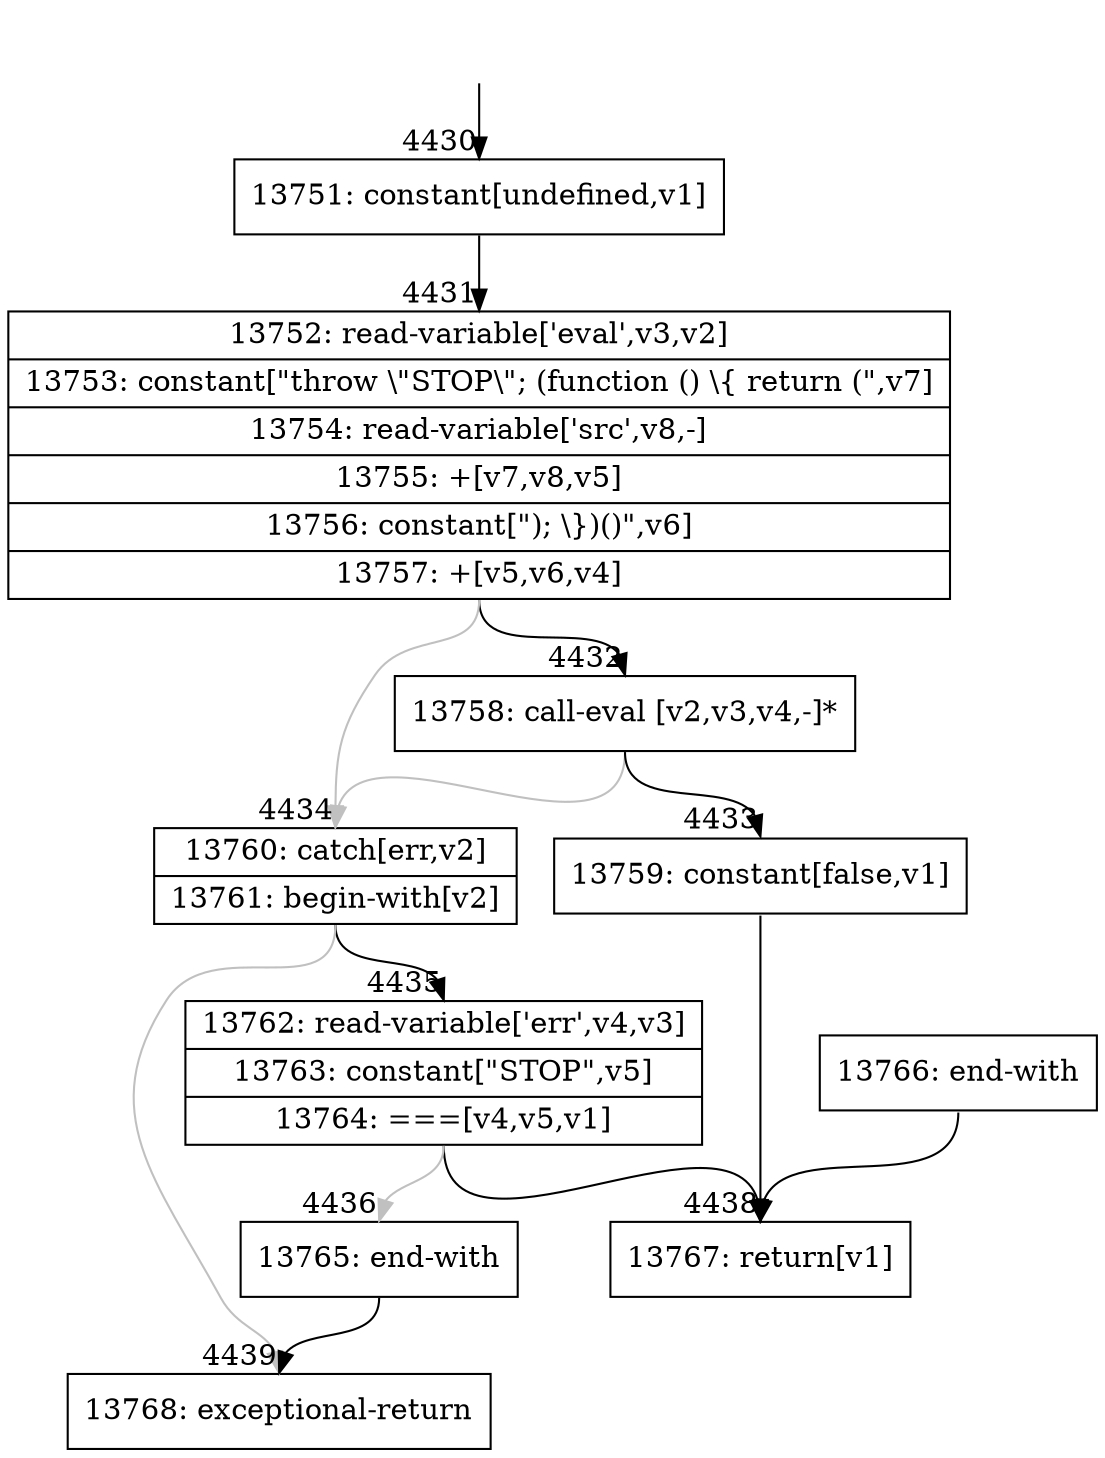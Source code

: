 digraph {
rankdir="TD"
BB_entry263[shape=none,label=""];
BB_entry263 -> BB4430 [tailport=s, headport=n, headlabel="    4430"]
BB4430 [shape=record label="{13751: constant[undefined,v1]}" ] 
BB4430 -> BB4431 [tailport=s, headport=n, headlabel="      4431"]
BB4431 [shape=record label="{13752: read-variable['eval',v3,v2]|13753: constant[\"throw \\\"STOP\\\"; (function () \\\{ return (\",v7]|13754: read-variable['src',v8,-]|13755: +[v7,v8,v5]|13756: constant[\"); \\\})()\",v6]|13757: +[v5,v6,v4]}" ] 
BB4431 -> BB4432 [tailport=s, headport=n, headlabel="      4432"]
BB4431 -> BB4434 [tailport=s, headport=n, color=gray, headlabel="      4434"]
BB4432 [shape=record label="{13758: call-eval [v2,v3,v4,-]*}" ] 
BB4432 -> BB4433 [tailport=s, headport=n, headlabel="      4433"]
BB4432 -> BB4434 [tailport=s, headport=n, color=gray]
BB4433 [shape=record label="{13759: constant[false,v1]}" ] 
BB4433 -> BB4438 [tailport=s, headport=n, headlabel="      4438"]
BB4434 [shape=record label="{13760: catch[err,v2]|13761: begin-with[v2]}" ] 
BB4434 -> BB4435 [tailport=s, headport=n, headlabel="      4435"]
BB4434 -> BB4439 [tailport=s, headport=n, color=gray, headlabel="      4439"]
BB4435 [shape=record label="{13762: read-variable['err',v4,v3]|13763: constant[\"STOP\",v5]|13764: ===[v4,v5,v1]}" ] 
BB4435 -> BB4438 [tailport=s, headport=n]
BB4435 -> BB4436 [tailport=s, headport=n, color=gray, headlabel="      4436"]
BB4436 [shape=record label="{13765: end-with}" ] 
BB4436 -> BB4439 [tailport=s, headport=n]
BB4437 [shape=record label="{13766: end-with}" ] 
BB4437 -> BB4438 [tailport=s, headport=n]
BB4438 [shape=record label="{13767: return[v1]}" ] 
BB4439 [shape=record label="{13768: exceptional-return}" ] 
//#$~ 4449
}
